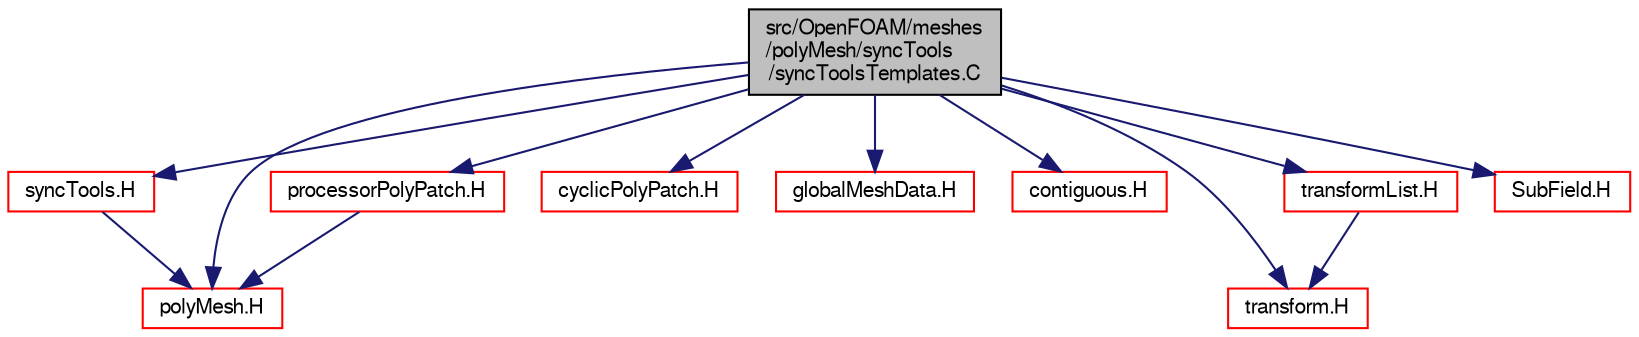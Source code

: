 digraph "src/OpenFOAM/meshes/polyMesh/syncTools/syncToolsTemplates.C"
{
  bgcolor="transparent";
  edge [fontname="FreeSans",fontsize="10",labelfontname="FreeSans",labelfontsize="10"];
  node [fontname="FreeSans",fontsize="10",shape=record];
  Node1 [label="src/OpenFOAM/meshes\l/polyMesh/syncTools\l/syncToolsTemplates.C",height=0.2,width=0.4,color="black", fillcolor="grey75", style="filled" fontcolor="black"];
  Node1 -> Node2 [color="midnightblue",fontsize="10",style="solid",fontname="FreeSans"];
  Node2 [label="syncTools.H",height=0.2,width=0.4,color="red",URL="$a08215.html"];
  Node2 -> Node3 [color="midnightblue",fontsize="10",style="solid",fontname="FreeSans"];
  Node3 [label="polyMesh.H",height=0.2,width=0.4,color="red",URL="$a08169.html"];
  Node1 -> Node3 [color="midnightblue",fontsize="10",style="solid",fontname="FreeSans"];
  Node1 -> Node4 [color="midnightblue",fontsize="10",style="solid",fontname="FreeSans"];
  Node4 [label="processorPolyPatch.H",height=0.2,width=0.4,color="red",URL="$a08198.html"];
  Node4 -> Node3 [color="midnightblue",fontsize="10",style="solid",fontname="FreeSans"];
  Node1 -> Node5 [color="midnightblue",fontsize="10",style="solid",fontname="FreeSans"];
  Node5 [label="cyclicPolyPatch.H",height=0.2,width=0.4,color="red",URL="$a08188.html"];
  Node1 -> Node6 [color="midnightblue",fontsize="10",style="solid",fontname="FreeSans"];
  Node6 [label="globalMeshData.H",height=0.2,width=0.4,color="red",URL="$a08137.html"];
  Node1 -> Node7 [color="midnightblue",fontsize="10",style="solid",fontname="FreeSans"];
  Node7 [label="contiguous.H",height=0.2,width=0.4,color="red",URL="$a08354.html",tooltip="Template function to specify if the data of a type are contiguous. "];
  Node1 -> Node8 [color="midnightblue",fontsize="10",style="solid",fontname="FreeSans"];
  Node8 [label="transform.H",height=0.2,width=0.4,color="red",URL="$a08563.html",tooltip="3D tensor transformation operations. "];
  Node1 -> Node9 [color="midnightblue",fontsize="10",style="solid",fontname="FreeSans"];
  Node9 [label="transformList.H",height=0.2,width=0.4,color="red",URL="$a07537.html",tooltip="Spatial transformation functions for primitive fields. "];
  Node9 -> Node8 [color="midnightblue",fontsize="10",style="solid",fontname="FreeSans"];
  Node1 -> Node10 [color="midnightblue",fontsize="10",style="solid",fontname="FreeSans"];
  Node10 [label="SubField.H",height=0.2,width=0.4,color="red",URL="$a07489.html"];
}
